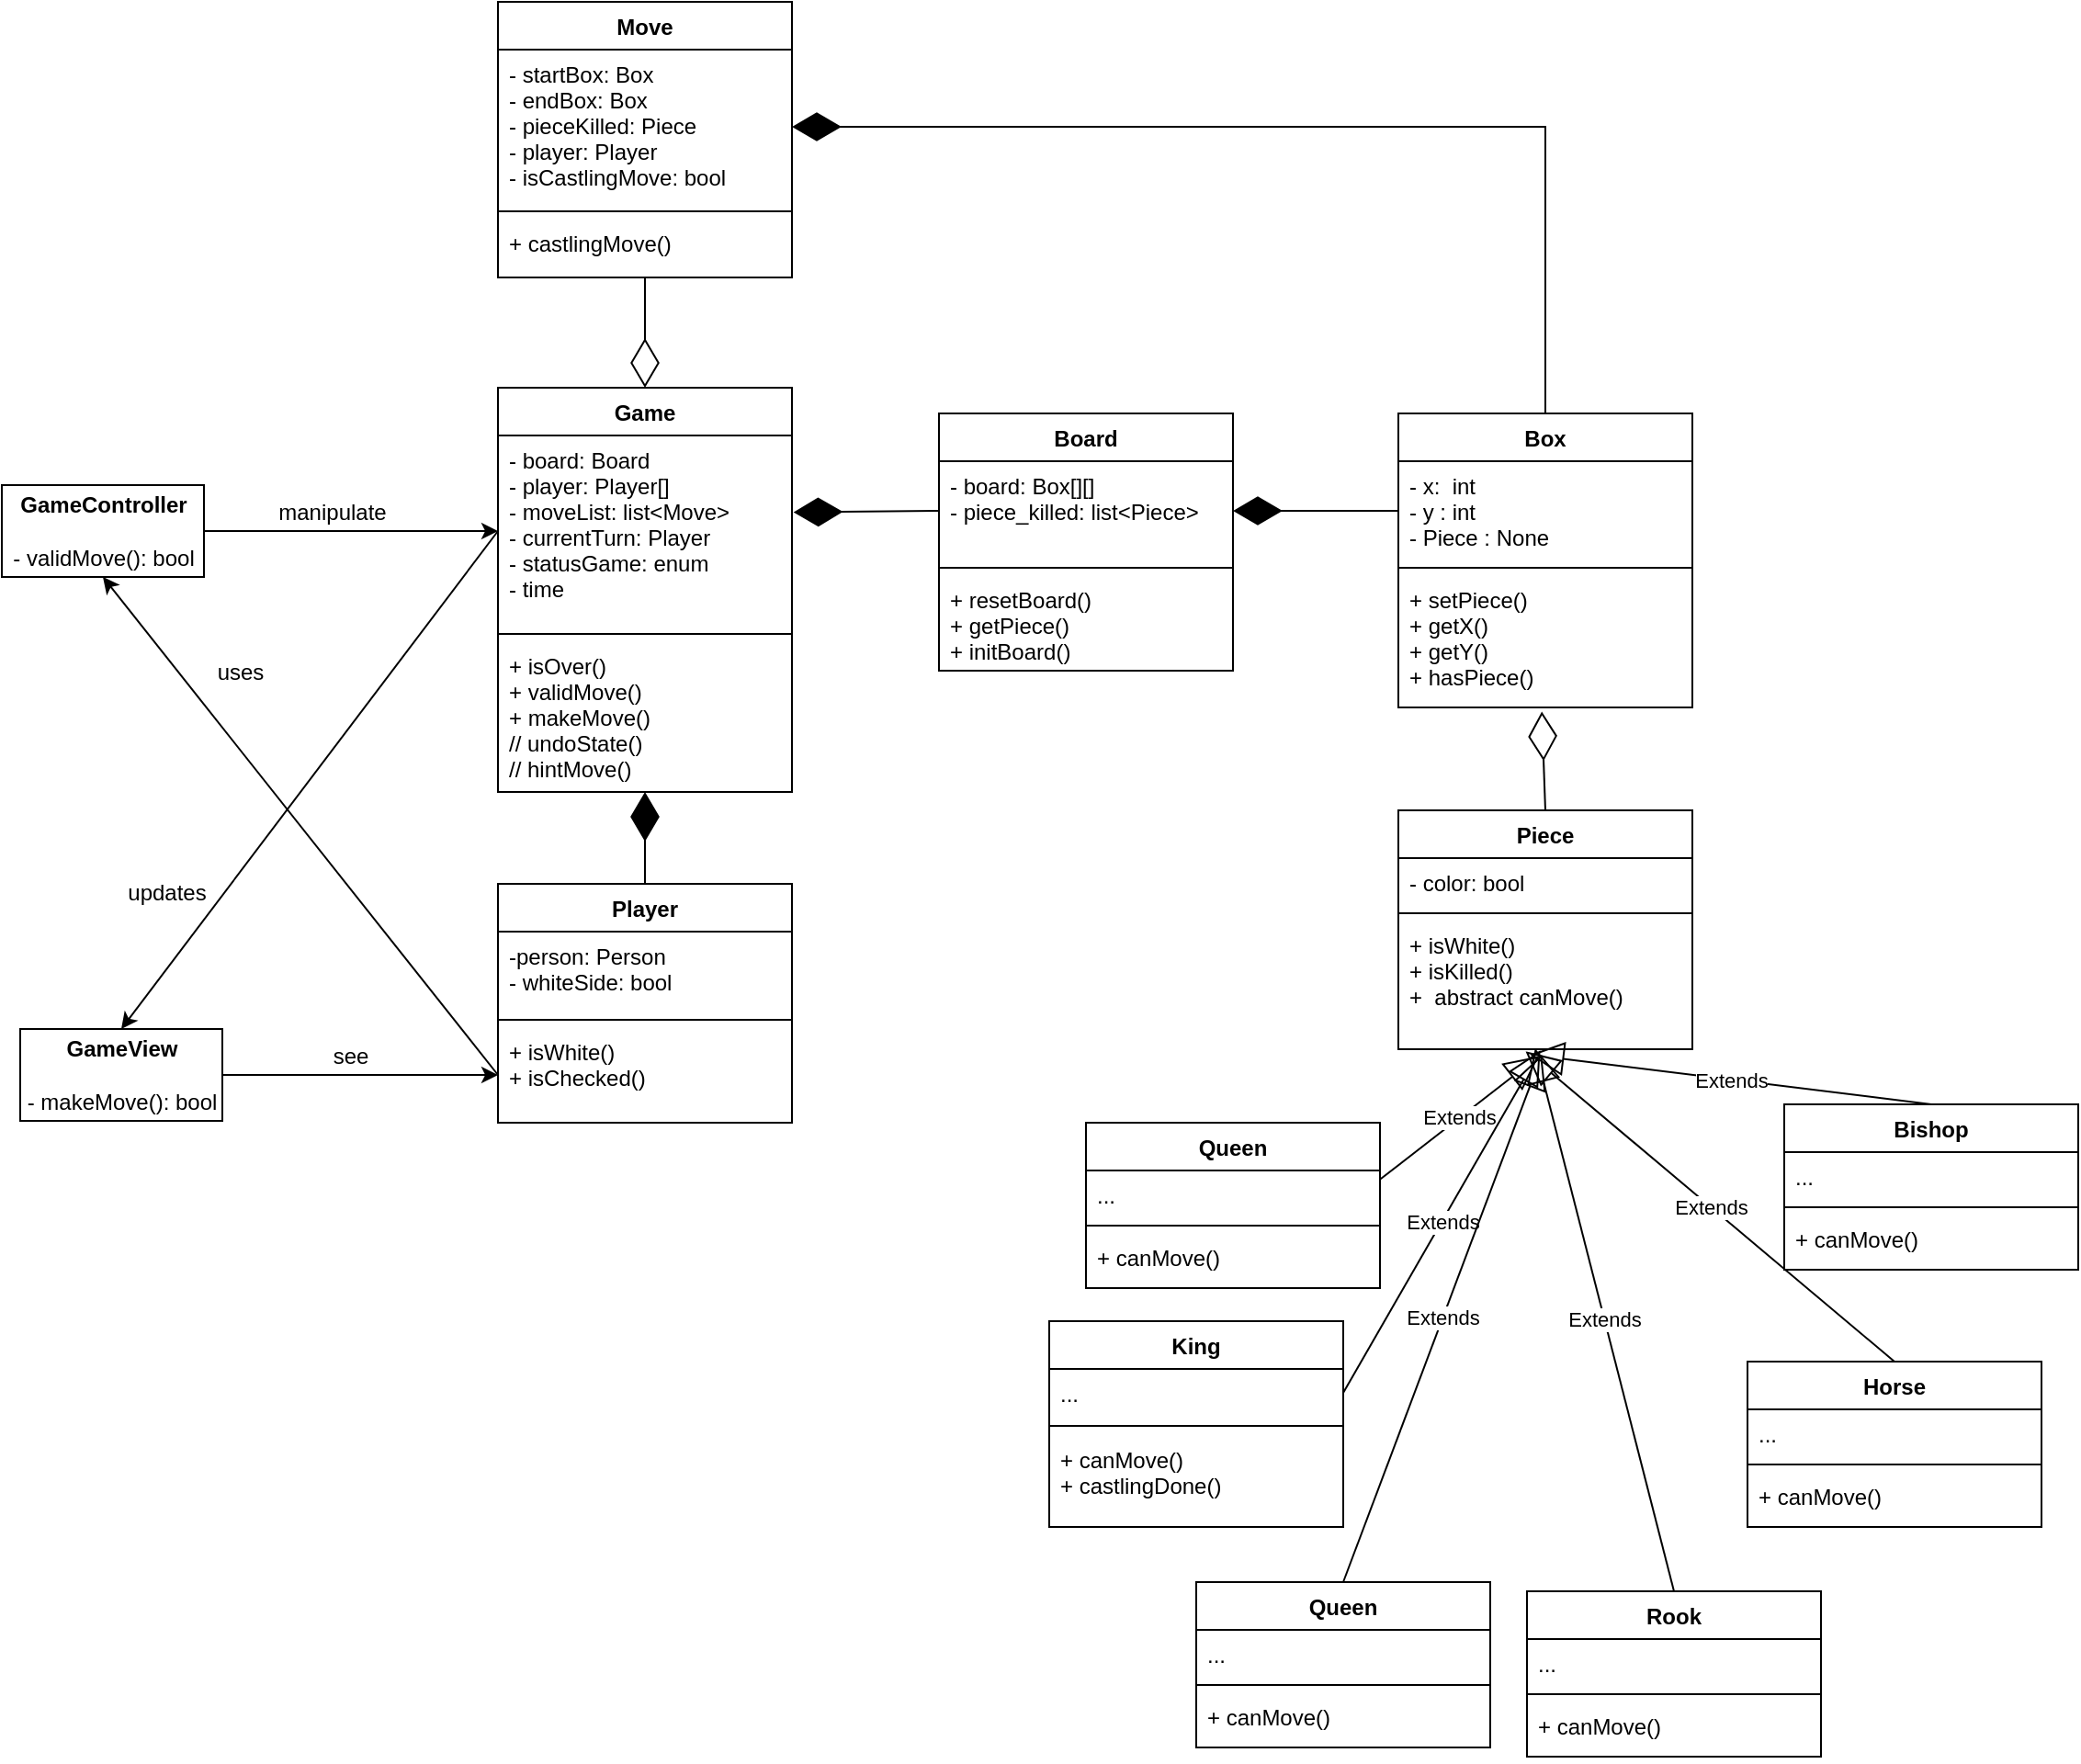 <mxfile version="17.4.3" type="google"><diagram id="C5RBs43oDa-KdzZeNtuy" name="Page-1"><mxGraphModel grid="1" page="1" gridSize="10" guides="1" tooltips="1" connect="1" arrows="1" fold="1" pageScale="1" pageWidth="827" pageHeight="1169" math="0" shadow="0"><root><mxCell id="WIyWlLk6GJQsqaUBKTNV-0"/><mxCell id="WIyWlLk6GJQsqaUBKTNV-1" parent="WIyWlLk6GJQsqaUBKTNV-0"/><mxCell id="S87eP5Map9E0bsZH7pnX-0" value="Piece" style="swimlane;fontStyle=1;align=center;verticalAlign=top;childLayout=stackLayout;horizontal=1;startSize=26;horizontalStack=0;resizeParent=1;resizeParentMax=0;resizeLast=0;collapsible=1;marginBottom=0;" vertex="1" parent="WIyWlLk6GJQsqaUBKTNV-1"><mxGeometry x="640" y="460" width="160" height="130" as="geometry"/></mxCell><mxCell id="S87eP5Map9E0bsZH7pnX-1" value="- color: bool" style="text;strokeColor=none;fillColor=none;align=left;verticalAlign=top;spacingLeft=4;spacingRight=4;overflow=hidden;rotatable=0;points=[[0,0.5],[1,0.5]];portConstraint=eastwest;" vertex="1" parent="S87eP5Map9E0bsZH7pnX-0"><mxGeometry y="26" width="160" height="26" as="geometry"/></mxCell><mxCell id="S87eP5Map9E0bsZH7pnX-2" value="" style="line;strokeWidth=1;fillColor=none;align=left;verticalAlign=middle;spacingTop=-1;spacingLeft=3;spacingRight=3;rotatable=0;labelPosition=right;points=[];portConstraint=eastwest;" vertex="1" parent="S87eP5Map9E0bsZH7pnX-0"><mxGeometry y="52" width="160" height="8" as="geometry"/></mxCell><mxCell id="S87eP5Map9E0bsZH7pnX-3" value="+ isWhite()&#10;+ isKilled()&#10;+  abstract canMove()" style="text;strokeColor=none;fillColor=none;align=left;verticalAlign=top;spacingLeft=4;spacingRight=4;overflow=hidden;rotatable=0;points=[[0,0.5],[1,0.5]];portConstraint=eastwest;" vertex="1" parent="S87eP5Map9E0bsZH7pnX-0"><mxGeometry y="60" width="160" height="70" as="geometry"/></mxCell><mxCell id="S87eP5Map9E0bsZH7pnX-8" value="King" style="swimlane;fontStyle=1;align=center;verticalAlign=top;childLayout=stackLayout;horizontal=1;startSize=26;horizontalStack=0;resizeParent=1;resizeParentMax=0;resizeLast=0;collapsible=1;marginBottom=0;" vertex="1" parent="WIyWlLk6GJQsqaUBKTNV-1"><mxGeometry x="450" y="738" width="160" height="112" as="geometry"/></mxCell><mxCell id="S87eP5Map9E0bsZH7pnX-9" value="..." style="text;strokeColor=none;fillColor=none;align=left;verticalAlign=top;spacingLeft=4;spacingRight=4;overflow=hidden;rotatable=0;points=[[0,0.5],[1,0.5]];portConstraint=eastwest;" vertex="1" parent="S87eP5Map9E0bsZH7pnX-8"><mxGeometry y="26" width="160" height="26" as="geometry"/></mxCell><mxCell id="S87eP5Map9E0bsZH7pnX-10" value="" style="line;strokeWidth=1;fillColor=none;align=left;verticalAlign=middle;spacingTop=-1;spacingLeft=3;spacingRight=3;rotatable=0;labelPosition=right;points=[];portConstraint=eastwest;" vertex="1" parent="S87eP5Map9E0bsZH7pnX-8"><mxGeometry y="52" width="160" height="10" as="geometry"/></mxCell><mxCell id="S87eP5Map9E0bsZH7pnX-11" value="+ canMove()&#10;+ castlingDone()" style="text;strokeColor=none;fillColor=none;align=left;verticalAlign=top;spacingLeft=4;spacingRight=4;overflow=hidden;rotatable=0;points=[[0,0.5],[1,0.5]];portConstraint=eastwest;" vertex="1" parent="S87eP5Map9E0bsZH7pnX-8"><mxGeometry y="62" width="160" height="50" as="geometry"/></mxCell><mxCell id="S87eP5Map9E0bsZH7pnX-12" value="Queen" style="swimlane;fontStyle=1;align=center;verticalAlign=top;childLayout=stackLayout;horizontal=1;startSize=26;horizontalStack=0;resizeParent=1;resizeParentMax=0;resizeLast=0;collapsible=1;marginBottom=0;" vertex="1" parent="WIyWlLk6GJQsqaUBKTNV-1"><mxGeometry x="530" y="880" width="160" height="90" as="geometry"/></mxCell><mxCell id="S87eP5Map9E0bsZH7pnX-13" value="..." style="text;strokeColor=none;fillColor=none;align=left;verticalAlign=top;spacingLeft=4;spacingRight=4;overflow=hidden;rotatable=0;points=[[0,0.5],[1,0.5]];portConstraint=eastwest;" vertex="1" parent="S87eP5Map9E0bsZH7pnX-12"><mxGeometry y="26" width="160" height="26" as="geometry"/></mxCell><mxCell id="S87eP5Map9E0bsZH7pnX-14" value="" style="line;strokeWidth=1;fillColor=none;align=left;verticalAlign=middle;spacingTop=-1;spacingLeft=3;spacingRight=3;rotatable=0;labelPosition=right;points=[];portConstraint=eastwest;" vertex="1" parent="S87eP5Map9E0bsZH7pnX-12"><mxGeometry y="52" width="160" height="8" as="geometry"/></mxCell><mxCell id="S87eP5Map9E0bsZH7pnX-15" value="+ canMove()&#10;" style="text;strokeColor=none;fillColor=none;align=left;verticalAlign=top;spacingLeft=4;spacingRight=4;overflow=hidden;rotatable=0;points=[[0,0.5],[1,0.5]];portConstraint=eastwest;" vertex="1" parent="S87eP5Map9E0bsZH7pnX-12"><mxGeometry y="60" width="160" height="30" as="geometry"/></mxCell><mxCell id="S87eP5Map9E0bsZH7pnX-16" value="Rook&#10;" style="swimlane;fontStyle=1;align=center;verticalAlign=top;childLayout=stackLayout;horizontal=1;startSize=26;horizontalStack=0;resizeParent=1;resizeParentMax=0;resizeLast=0;collapsible=1;marginBottom=0;" vertex="1" parent="WIyWlLk6GJQsqaUBKTNV-1"><mxGeometry x="710" y="885" width="160" height="90" as="geometry"/></mxCell><mxCell id="S87eP5Map9E0bsZH7pnX-17" value="..." style="text;strokeColor=none;fillColor=none;align=left;verticalAlign=top;spacingLeft=4;spacingRight=4;overflow=hidden;rotatable=0;points=[[0,0.5],[1,0.5]];portConstraint=eastwest;" vertex="1" parent="S87eP5Map9E0bsZH7pnX-16"><mxGeometry y="26" width="160" height="26" as="geometry"/></mxCell><mxCell id="S87eP5Map9E0bsZH7pnX-18" value="" style="line;strokeWidth=1;fillColor=none;align=left;verticalAlign=middle;spacingTop=-1;spacingLeft=3;spacingRight=3;rotatable=0;labelPosition=right;points=[];portConstraint=eastwest;" vertex="1" parent="S87eP5Map9E0bsZH7pnX-16"><mxGeometry y="52" width="160" height="8" as="geometry"/></mxCell><mxCell id="S87eP5Map9E0bsZH7pnX-19" value="+ canMove()&#10;" style="text;strokeColor=none;fillColor=none;align=left;verticalAlign=top;spacingLeft=4;spacingRight=4;overflow=hidden;rotatable=0;points=[[0,0.5],[1,0.5]];portConstraint=eastwest;" vertex="1" parent="S87eP5Map9E0bsZH7pnX-16"><mxGeometry y="60" width="160" height="30" as="geometry"/></mxCell><mxCell id="S87eP5Map9E0bsZH7pnX-20" value="Horse" style="swimlane;fontStyle=1;align=center;verticalAlign=top;childLayout=stackLayout;horizontal=1;startSize=26;horizontalStack=0;resizeParent=1;resizeParentMax=0;resizeLast=0;collapsible=1;marginBottom=0;" vertex="1" parent="WIyWlLk6GJQsqaUBKTNV-1"><mxGeometry x="830" y="760" width="160" height="90" as="geometry"/></mxCell><mxCell id="S87eP5Map9E0bsZH7pnX-21" value="..." style="text;strokeColor=none;fillColor=none;align=left;verticalAlign=top;spacingLeft=4;spacingRight=4;overflow=hidden;rotatable=0;points=[[0,0.5],[1,0.5]];portConstraint=eastwest;" vertex="1" parent="S87eP5Map9E0bsZH7pnX-20"><mxGeometry y="26" width="160" height="26" as="geometry"/></mxCell><mxCell id="S87eP5Map9E0bsZH7pnX-22" value="" style="line;strokeWidth=1;fillColor=none;align=left;verticalAlign=middle;spacingTop=-1;spacingLeft=3;spacingRight=3;rotatable=0;labelPosition=right;points=[];portConstraint=eastwest;" vertex="1" parent="S87eP5Map9E0bsZH7pnX-20"><mxGeometry y="52" width="160" height="8" as="geometry"/></mxCell><mxCell id="S87eP5Map9E0bsZH7pnX-23" value="+ canMove()" style="text;strokeColor=none;fillColor=none;align=left;verticalAlign=top;spacingLeft=4;spacingRight=4;overflow=hidden;rotatable=0;points=[[0,0.5],[1,0.5]];portConstraint=eastwest;" vertex="1" parent="S87eP5Map9E0bsZH7pnX-20"><mxGeometry y="60" width="160" height="30" as="geometry"/></mxCell><mxCell id="S87eP5Map9E0bsZH7pnX-24" value="Bishop" style="swimlane;fontStyle=1;align=center;verticalAlign=top;childLayout=stackLayout;horizontal=1;startSize=26;horizontalStack=0;resizeParent=1;resizeParentMax=0;resizeLast=0;collapsible=1;marginBottom=0;" vertex="1" parent="WIyWlLk6GJQsqaUBKTNV-1"><mxGeometry x="850" y="620" width="160" height="90" as="geometry"/></mxCell><mxCell id="S87eP5Map9E0bsZH7pnX-25" value="..." style="text;strokeColor=none;fillColor=none;align=left;verticalAlign=top;spacingLeft=4;spacingRight=4;overflow=hidden;rotatable=0;points=[[0,0.5],[1,0.5]];portConstraint=eastwest;" vertex="1" parent="S87eP5Map9E0bsZH7pnX-24"><mxGeometry y="26" width="160" height="26" as="geometry"/></mxCell><mxCell id="S87eP5Map9E0bsZH7pnX-26" value="" style="line;strokeWidth=1;fillColor=none;align=left;verticalAlign=middle;spacingTop=-1;spacingLeft=3;spacingRight=3;rotatable=0;labelPosition=right;points=[];portConstraint=eastwest;" vertex="1" parent="S87eP5Map9E0bsZH7pnX-24"><mxGeometry y="52" width="160" height="8" as="geometry"/></mxCell><mxCell id="S87eP5Map9E0bsZH7pnX-27" value="+ canMove()" style="text;strokeColor=none;fillColor=none;align=left;verticalAlign=top;spacingLeft=4;spacingRight=4;overflow=hidden;rotatable=0;points=[[0,0.5],[1,0.5]];portConstraint=eastwest;" vertex="1" parent="S87eP5Map9E0bsZH7pnX-24"><mxGeometry y="60" width="160" height="30" as="geometry"/></mxCell><mxCell id="S87eP5Map9E0bsZH7pnX-28" value="Queen" style="swimlane;fontStyle=1;align=center;verticalAlign=top;childLayout=stackLayout;horizontal=1;startSize=26;horizontalStack=0;resizeParent=1;resizeParentMax=0;resizeLast=0;collapsible=1;marginBottom=0;" vertex="1" parent="WIyWlLk6GJQsqaUBKTNV-1"><mxGeometry x="470" y="630" width="160" height="90" as="geometry"/></mxCell><mxCell id="S87eP5Map9E0bsZH7pnX-29" value="..." style="text;strokeColor=none;fillColor=none;align=left;verticalAlign=top;spacingLeft=4;spacingRight=4;overflow=hidden;rotatable=0;points=[[0,0.5],[1,0.5]];portConstraint=eastwest;" vertex="1" parent="S87eP5Map9E0bsZH7pnX-28"><mxGeometry y="26" width="160" height="26" as="geometry"/></mxCell><mxCell id="S87eP5Map9E0bsZH7pnX-30" value="" style="line;strokeWidth=1;fillColor=none;align=left;verticalAlign=middle;spacingTop=-1;spacingLeft=3;spacingRight=3;rotatable=0;labelPosition=right;points=[];portConstraint=eastwest;" vertex="1" parent="S87eP5Map9E0bsZH7pnX-28"><mxGeometry y="52" width="160" height="8" as="geometry"/></mxCell><mxCell id="S87eP5Map9E0bsZH7pnX-31" value="+ canMove()" style="text;strokeColor=none;fillColor=none;align=left;verticalAlign=top;spacingLeft=4;spacingRight=4;overflow=hidden;rotatable=0;points=[[0,0.5],[1,0.5]];portConstraint=eastwest;" vertex="1" parent="S87eP5Map9E0bsZH7pnX-28"><mxGeometry y="60" width="160" height="30" as="geometry"/></mxCell><mxCell id="S87eP5Map9E0bsZH7pnX-34" value="Extends" style="endArrow=block;endSize=16;endFill=0;html=1;rounded=0;entryX=0.465;entryY=0.995;entryDx=0;entryDy=0;entryPerimeter=0;exitX=0.5;exitY=0;exitDx=0;exitDy=0;" edge="1" parent="WIyWlLk6GJQsqaUBKTNV-1" source="S87eP5Map9E0bsZH7pnX-16" target="S87eP5Map9E0bsZH7pnX-3"><mxGeometry width="160" relative="1" as="geometry"><mxPoint x="670" y="800" as="sourcePoint"/><mxPoint x="810" y="810" as="targetPoint"/></mxGeometry></mxCell><mxCell id="S87eP5Map9E0bsZH7pnX-35" value="Extends" style="endArrow=block;endSize=16;endFill=0;html=1;rounded=0;entryX=0.433;entryY=1.017;entryDx=0;entryDy=0;entryPerimeter=0;exitX=0.5;exitY=0;exitDx=0;exitDy=0;" edge="1" parent="WIyWlLk6GJQsqaUBKTNV-1" source="S87eP5Map9E0bsZH7pnX-20" target="S87eP5Map9E0bsZH7pnX-3"><mxGeometry width="160" relative="1" as="geometry"><mxPoint x="991.6" y="530" as="sourcePoint"/><mxPoint x="800" y="895" as="targetPoint"/></mxGeometry></mxCell><mxCell id="S87eP5Map9E0bsZH7pnX-37" value="Extends" style="endArrow=block;endSize=16;endFill=0;html=1;rounded=0;exitX=1.002;exitY=0.179;exitDx=0;exitDy=0;exitPerimeter=0;entryX=0.478;entryY=1.054;entryDx=0;entryDy=0;entryPerimeter=0;" edge="1" parent="WIyWlLk6GJQsqaUBKTNV-1" source="S87eP5Map9E0bsZH7pnX-29" target="S87eP5Map9E0bsZH7pnX-3"><mxGeometry width="160" relative="1" as="geometry"><mxPoint x="650" y="810" as="sourcePoint"/><mxPoint x="440" y="500" as="targetPoint"/></mxGeometry></mxCell><mxCell id="S87eP5Map9E0bsZH7pnX-42" value="Box" style="swimlane;fontStyle=1;align=center;verticalAlign=top;childLayout=stackLayout;horizontal=1;startSize=26;horizontalStack=0;resizeParent=1;resizeParentMax=0;resizeLast=0;collapsible=1;marginBottom=0;" vertex="1" parent="WIyWlLk6GJQsqaUBKTNV-1"><mxGeometry x="640" y="244" width="160" height="160" as="geometry"/></mxCell><mxCell id="S87eP5Map9E0bsZH7pnX-43" value="- x:  int&#10;- y : int&#10;- Piece : None" style="text;strokeColor=none;fillColor=none;align=left;verticalAlign=top;spacingLeft=4;spacingRight=4;overflow=hidden;rotatable=0;points=[[0,0.5],[1,0.5]];portConstraint=eastwest;" vertex="1" parent="S87eP5Map9E0bsZH7pnX-42"><mxGeometry y="26" width="160" height="54" as="geometry"/></mxCell><mxCell id="S87eP5Map9E0bsZH7pnX-44" value="" style="line;strokeWidth=1;fillColor=none;align=left;verticalAlign=middle;spacingTop=-1;spacingLeft=3;spacingRight=3;rotatable=0;labelPosition=right;points=[];portConstraint=eastwest;" vertex="1" parent="S87eP5Map9E0bsZH7pnX-42"><mxGeometry y="80" width="160" height="8" as="geometry"/></mxCell><mxCell id="S87eP5Map9E0bsZH7pnX-45" value="+ setPiece()&#10;+ getX()&#10;+ getY()&#10;+ hasPiece()" style="text;strokeColor=none;fillColor=none;align=left;verticalAlign=top;spacingLeft=4;spacingRight=4;overflow=hidden;rotatable=0;points=[[0,0.5],[1,0.5]];portConstraint=eastwest;" vertex="1" parent="S87eP5Map9E0bsZH7pnX-42"><mxGeometry y="88" width="160" height="72" as="geometry"/></mxCell><mxCell id="S87eP5Map9E0bsZH7pnX-52" value="" style="endArrow=diamondThin;endFill=0;endSize=24;html=1;rounded=0;entryX=0.488;entryY=1.031;entryDx=0;entryDy=0;entryPerimeter=0;exitX=0.5;exitY=0;exitDx=0;exitDy=0;" edge="1" parent="WIyWlLk6GJQsqaUBKTNV-1" source="S87eP5Map9E0bsZH7pnX-0" target="S87eP5Map9E0bsZH7pnX-45"><mxGeometry width="160" relative="1" as="geometry"><mxPoint x="770" y="430" as="sourcePoint"/><mxPoint x="800" y="510" as="targetPoint"/></mxGeometry></mxCell><mxCell id="S87eP5Map9E0bsZH7pnX-53" value="Board" style="swimlane;fontStyle=1;align=center;verticalAlign=top;childLayout=stackLayout;horizontal=1;startSize=26;horizontalStack=0;resizeParent=1;resizeParentMax=0;resizeLast=0;collapsible=1;marginBottom=0;" vertex="1" parent="WIyWlLk6GJQsqaUBKTNV-1"><mxGeometry x="390" y="244" width="160" height="140" as="geometry"/></mxCell><mxCell id="S87eP5Map9E0bsZH7pnX-54" value="- board: Box[][]&#10;- piece_killed: list&lt;Piece&gt;" style="text;strokeColor=none;fillColor=none;align=left;verticalAlign=top;spacingLeft=4;spacingRight=4;overflow=hidden;rotatable=0;points=[[0,0.5],[1,0.5]];portConstraint=eastwest;" vertex="1" parent="S87eP5Map9E0bsZH7pnX-53"><mxGeometry y="26" width="160" height="54" as="geometry"/></mxCell><mxCell id="S87eP5Map9E0bsZH7pnX-55" value="" style="line;strokeWidth=1;fillColor=none;align=left;verticalAlign=middle;spacingTop=-1;spacingLeft=3;spacingRight=3;rotatable=0;labelPosition=right;points=[];portConstraint=eastwest;" vertex="1" parent="S87eP5Map9E0bsZH7pnX-53"><mxGeometry y="80" width="160" height="8" as="geometry"/></mxCell><mxCell id="S87eP5Map9E0bsZH7pnX-56" value="+ resetBoard()&#10;+ getPiece()&#10;+ initBoard()&#10;" style="text;strokeColor=none;fillColor=none;align=left;verticalAlign=top;spacingLeft=4;spacingRight=4;overflow=hidden;rotatable=0;points=[[0,0.5],[1,0.5]];portConstraint=eastwest;" vertex="1" parent="S87eP5Map9E0bsZH7pnX-53"><mxGeometry y="88" width="160" height="52" as="geometry"/></mxCell><mxCell id="S87eP5Map9E0bsZH7pnX-32" value="Extends" style="endArrow=block;endSize=16;endFill=0;html=1;rounded=0;exitX=1;exitY=0.5;exitDx=0;exitDy=0;entryX=0.483;entryY=1.009;entryDx=0;entryDy=0;entryPerimeter=0;" edge="1" parent="WIyWlLk6GJQsqaUBKTNV-1" source="S87eP5Map9E0bsZH7pnX-9" target="S87eP5Map9E0bsZH7pnX-3"><mxGeometry width="160" relative="1" as="geometry"><mxPoint x="730" y="690" as="sourcePoint"/><mxPoint x="370" y="500" as="targetPoint"/></mxGeometry></mxCell><mxCell id="S87eP5Map9E0bsZH7pnX-33" value="Extends" style="endArrow=block;endSize=16;endFill=0;html=1;rounded=0;exitX=0.5;exitY=0;exitDx=0;exitDy=0;entryX=0.488;entryY=1.043;entryDx=0;entryDy=0;entryPerimeter=0;" edge="1" parent="WIyWlLk6GJQsqaUBKTNV-1" source="S87eP5Map9E0bsZH7pnX-12" target="S87eP5Map9E0bsZH7pnX-3"><mxGeometry width="160" relative="1" as="geometry"><mxPoint x="738.08" y="698.53" as="sourcePoint"/><mxPoint x="560" y="500" as="targetPoint"/></mxGeometry></mxCell><mxCell id="68gBAVPN-CGsX9ZII1Hj-8" value="Extends" style="endArrow=block;endSize=16;endFill=0;html=1;rounded=0;exitX=0.5;exitY=0;exitDx=0;exitDy=0;entryX=0.448;entryY=1.043;entryDx=0;entryDy=0;entryPerimeter=0;" edge="1" parent="WIyWlLk6GJQsqaUBKTNV-1" source="S87eP5Map9E0bsZH7pnX-24" target="S87eP5Map9E0bsZH7pnX-3"><mxGeometry width="160" relative="1" as="geometry"><mxPoint x="460" y="660" as="sourcePoint"/><mxPoint x="620" y="660" as="targetPoint"/></mxGeometry></mxCell><mxCell id="68gBAVPN-CGsX9ZII1Hj-9" value="" style="endArrow=diamondThin;endFill=1;endSize=24;html=1;rounded=0;exitX=0;exitY=0.5;exitDx=0;exitDy=0;entryX=1;entryY=0.5;entryDx=0;entryDy=0;" edge="1" parent="WIyWlLk6GJQsqaUBKTNV-1" source="S87eP5Map9E0bsZH7pnX-43" target="S87eP5Map9E0bsZH7pnX-54"><mxGeometry width="160" relative="1" as="geometry"><mxPoint x="470" y="380" as="sourcePoint"/><mxPoint x="620" y="370" as="targetPoint"/></mxGeometry></mxCell><mxCell id="68gBAVPN-CGsX9ZII1Hj-19" value="Game" style="swimlane;fontStyle=1;align=center;verticalAlign=top;childLayout=stackLayout;horizontal=1;startSize=26;horizontalStack=0;resizeParent=1;resizeParentMax=0;resizeLast=0;collapsible=1;marginBottom=0;" vertex="1" parent="WIyWlLk6GJQsqaUBKTNV-1"><mxGeometry x="150" y="230" width="160" height="220" as="geometry"/></mxCell><mxCell id="68gBAVPN-CGsX9ZII1Hj-20" value="- board: Board&#10;- player: Player[]&#10;- moveList: list&lt;Move&gt;&#10;- currentTurn: Player&#10;- statusGame: enum&#10;- time&#10;&#10;" style="text;strokeColor=none;fillColor=none;align=left;verticalAlign=top;spacingLeft=4;spacingRight=4;overflow=hidden;rotatable=0;points=[[0,0.5],[1,0.5]];portConstraint=eastwest;" vertex="1" parent="68gBAVPN-CGsX9ZII1Hj-19"><mxGeometry y="26" width="160" height="104" as="geometry"/></mxCell><mxCell id="68gBAVPN-CGsX9ZII1Hj-21" value="" style="line;strokeWidth=1;fillColor=none;align=left;verticalAlign=middle;spacingTop=-1;spacingLeft=3;spacingRight=3;rotatable=0;labelPosition=right;points=[];portConstraint=eastwest;" vertex="1" parent="68gBAVPN-CGsX9ZII1Hj-19"><mxGeometry y="130" width="160" height="8" as="geometry"/></mxCell><mxCell id="68gBAVPN-CGsX9ZII1Hj-22" value="+ isOver()&#10;+ validMove()&#10;+ makeMove()&#10;// undoState()&#10;// hintMove()&#10;" style="text;strokeColor=none;fillColor=none;align=left;verticalAlign=top;spacingLeft=4;spacingRight=4;overflow=hidden;rotatable=0;points=[[0,0.5],[1,0.5]];portConstraint=eastwest;" vertex="1" parent="68gBAVPN-CGsX9ZII1Hj-19"><mxGeometry y="138" width="160" height="82" as="geometry"/></mxCell><mxCell id="68gBAVPN-CGsX9ZII1Hj-25" value="" style="endArrow=diamondThin;endFill=1;endSize=24;html=1;rounded=0;exitX=0;exitY=0.5;exitDx=0;exitDy=0;entryX=1.005;entryY=0.402;entryDx=0;entryDy=0;entryPerimeter=0;" edge="1" parent="WIyWlLk6GJQsqaUBKTNV-1" source="S87eP5Map9E0bsZH7pnX-54" target="68gBAVPN-CGsX9ZII1Hj-20"><mxGeometry width="160" relative="1" as="geometry"><mxPoint x="230" y="370" as="sourcePoint"/><mxPoint x="390" y="370" as="targetPoint"/></mxGeometry></mxCell><mxCell id="68gBAVPN-CGsX9ZII1Hj-27" value="Move" style="swimlane;fontStyle=1;align=center;verticalAlign=top;childLayout=stackLayout;horizontal=1;startSize=26;horizontalStack=0;resizeParent=1;resizeParentMax=0;resizeLast=0;collapsible=1;marginBottom=0;" vertex="1" parent="WIyWlLk6GJQsqaUBKTNV-1"><mxGeometry x="150" y="20" width="160" height="150" as="geometry"/></mxCell><mxCell id="68gBAVPN-CGsX9ZII1Hj-28" value="- startBox: Box&#10;- endBox: Box&#10;- pieceKilled: Piece&#10;- player: Player&#10;- isCastlingMove: bool" style="text;strokeColor=none;fillColor=none;align=left;verticalAlign=top;spacingLeft=4;spacingRight=4;overflow=hidden;rotatable=0;points=[[0,0.5],[1,0.5]];portConstraint=eastwest;" vertex="1" parent="68gBAVPN-CGsX9ZII1Hj-27"><mxGeometry y="26" width="160" height="84" as="geometry"/></mxCell><mxCell id="68gBAVPN-CGsX9ZII1Hj-29" value="" style="line;strokeWidth=1;fillColor=none;align=left;verticalAlign=middle;spacingTop=-1;spacingLeft=3;spacingRight=3;rotatable=0;labelPosition=right;points=[];portConstraint=eastwest;" vertex="1" parent="68gBAVPN-CGsX9ZII1Hj-27"><mxGeometry y="110" width="160" height="8" as="geometry"/></mxCell><mxCell id="68gBAVPN-CGsX9ZII1Hj-30" value="+ castlingMove()" style="text;strokeColor=none;fillColor=none;align=left;verticalAlign=top;spacingLeft=4;spacingRight=4;overflow=hidden;rotatable=0;points=[[0,0.5],[1,0.5]];portConstraint=eastwest;" vertex="1" parent="68gBAVPN-CGsX9ZII1Hj-27"><mxGeometry y="118" width="160" height="32" as="geometry"/></mxCell><mxCell id="68gBAVPN-CGsX9ZII1Hj-31" value="" style="endArrow=diamondThin;endFill=0;endSize=24;html=1;rounded=0;entryX=0.5;entryY=0;entryDx=0;entryDy=0;" edge="1" parent="WIyWlLk6GJQsqaUBKTNV-1" source="68gBAVPN-CGsX9ZII1Hj-30" target="68gBAVPN-CGsX9ZII1Hj-19"><mxGeometry width="160" relative="1" as="geometry"><mxPoint x="330" y="120" as="sourcePoint"/><mxPoint x="490" y="120" as="targetPoint"/></mxGeometry></mxCell><mxCell id="68gBAVPN-CGsX9ZII1Hj-34" value="" style="endArrow=diamondThin;endFill=1;endSize=24;html=1;rounded=0;exitX=0.5;exitY=0;exitDx=0;exitDy=0;entryX=1;entryY=0.5;entryDx=0;entryDy=0;" edge="1" parent="WIyWlLk6GJQsqaUBKTNV-1" source="S87eP5Map9E0bsZH7pnX-42" target="68gBAVPN-CGsX9ZII1Hj-28"><mxGeometry width="160" relative="1" as="geometry"><mxPoint x="420" y="210" as="sourcePoint"/><mxPoint x="580" y="210" as="targetPoint"/><Array as="points"><mxPoint x="720" y="88"/></Array></mxGeometry></mxCell><mxCell id="68gBAVPN-CGsX9ZII1Hj-35" value="Player" style="swimlane;fontStyle=1;align=center;verticalAlign=top;childLayout=stackLayout;horizontal=1;startSize=26;horizontalStack=0;resizeParent=1;resizeParentMax=0;resizeLast=0;collapsible=1;marginBottom=0;" vertex="1" parent="WIyWlLk6GJQsqaUBKTNV-1"><mxGeometry x="150" y="500" width="160" height="130" as="geometry"/></mxCell><mxCell id="68gBAVPN-CGsX9ZII1Hj-36" value="-person: Person&#10;- whiteSide: bool" style="text;strokeColor=none;fillColor=none;align=left;verticalAlign=top;spacingLeft=4;spacingRight=4;overflow=hidden;rotatable=0;points=[[0,0.5],[1,0.5]];portConstraint=eastwest;" vertex="1" parent="68gBAVPN-CGsX9ZII1Hj-35"><mxGeometry y="26" width="160" height="44" as="geometry"/></mxCell><mxCell id="68gBAVPN-CGsX9ZII1Hj-37" value="" style="line;strokeWidth=1;fillColor=none;align=left;verticalAlign=middle;spacingTop=-1;spacingLeft=3;spacingRight=3;rotatable=0;labelPosition=right;points=[];portConstraint=eastwest;" vertex="1" parent="68gBAVPN-CGsX9ZII1Hj-35"><mxGeometry y="70" width="160" height="8" as="geometry"/></mxCell><mxCell id="68gBAVPN-CGsX9ZII1Hj-38" value="+ isWhite()&#10;+ isChecked()" style="text;strokeColor=none;fillColor=none;align=left;verticalAlign=top;spacingLeft=4;spacingRight=4;overflow=hidden;rotatable=0;points=[[0,0.5],[1,0.5]];portConstraint=eastwest;" vertex="1" parent="68gBAVPN-CGsX9ZII1Hj-35"><mxGeometry y="78" width="160" height="52" as="geometry"/></mxCell><mxCell id="68gBAVPN-CGsX9ZII1Hj-40" value="" style="endArrow=diamondThin;endFill=1;endSize=24;html=1;rounded=0;exitX=0.5;exitY=0;exitDx=0;exitDy=0;" edge="1" parent="WIyWlLk6GJQsqaUBKTNV-1" source="68gBAVPN-CGsX9ZII1Hj-35" target="68gBAVPN-CGsX9ZII1Hj-22"><mxGeometry width="160" relative="1" as="geometry"><mxPoint x="320" y="370" as="sourcePoint"/><mxPoint x="480" y="370" as="targetPoint"/></mxGeometry></mxCell><mxCell id="68gBAVPN-CGsX9ZII1Hj-47" style="edgeStyle=orthogonalEdgeStyle;rounded=0;orthogonalLoop=1;jettySize=auto;html=1;" edge="1" parent="WIyWlLk6GJQsqaUBKTNV-1" source="68gBAVPN-CGsX9ZII1Hj-41" target="68gBAVPN-CGsX9ZII1Hj-20"><mxGeometry relative="1" as="geometry"/></mxCell><mxCell id="68gBAVPN-CGsX9ZII1Hj-41" value="&lt;b&gt;GameController&lt;/b&gt;&lt;br&gt;&lt;br&gt;- validMove(): bool" style="html=1;" vertex="1" parent="WIyWlLk6GJQsqaUBKTNV-1"><mxGeometry x="-120" y="283" width="110" height="50" as="geometry"/></mxCell><mxCell id="68gBAVPN-CGsX9ZII1Hj-48" style="edgeStyle=orthogonalEdgeStyle;rounded=0;orthogonalLoop=1;jettySize=auto;html=1;" edge="1" parent="WIyWlLk6GJQsqaUBKTNV-1" source="68gBAVPN-CGsX9ZII1Hj-42" target="68gBAVPN-CGsX9ZII1Hj-38"><mxGeometry relative="1" as="geometry"/></mxCell><mxCell id="68gBAVPN-CGsX9ZII1Hj-42" value="&lt;b&gt;GameView&lt;/b&gt;&lt;br&gt;&lt;br&gt;- makeMove(): bool" style="html=1;" vertex="1" parent="WIyWlLk6GJQsqaUBKTNV-1"><mxGeometry x="-110" y="579" width="110" height="50" as="geometry"/></mxCell><mxCell id="68gBAVPN-CGsX9ZII1Hj-51" value="" style="endArrow=classic;html=1;rounded=0;exitX=0;exitY=0.5;exitDx=0;exitDy=0;entryX=0.5;entryY=1;entryDx=0;entryDy=0;" edge="1" parent="WIyWlLk6GJQsqaUBKTNV-1" source="68gBAVPN-CGsX9ZII1Hj-38" target="68gBAVPN-CGsX9ZII1Hj-41"><mxGeometry width="50" height="50" relative="1" as="geometry"><mxPoint x="220" y="400" as="sourcePoint"/><mxPoint x="270" y="350" as="targetPoint"/></mxGeometry></mxCell><mxCell id="68gBAVPN-CGsX9ZII1Hj-52" value="" style="endArrow=classic;html=1;rounded=0;exitX=0;exitY=0.5;exitDx=0;exitDy=0;entryX=0.5;entryY=0;entryDx=0;entryDy=0;" edge="1" parent="WIyWlLk6GJQsqaUBKTNV-1" source="68gBAVPN-CGsX9ZII1Hj-20" target="68gBAVPN-CGsX9ZII1Hj-42"><mxGeometry width="50" height="50" relative="1" as="geometry"><mxPoint x="95" y="660.5" as="sourcePoint"/><mxPoint x="-110" y="420" as="targetPoint"/></mxGeometry></mxCell><mxCell id="68gBAVPN-CGsX9ZII1Hj-53" value="manipulate" style="text;html=1;strokeColor=none;fillColor=none;align=center;verticalAlign=middle;whiteSpace=wrap;rounded=0;" vertex="1" parent="WIyWlLk6GJQsqaUBKTNV-1"><mxGeometry x="30" y="283" width="60" height="30" as="geometry"/></mxCell><mxCell id="68gBAVPN-CGsX9ZII1Hj-54" value="see" style="text;html=1;strokeColor=none;fillColor=none;align=center;verticalAlign=middle;whiteSpace=wrap;rounded=0;" vertex="1" parent="WIyWlLk6GJQsqaUBKTNV-1"><mxGeometry x="40" y="579" width="60" height="30" as="geometry"/></mxCell><mxCell id="68gBAVPN-CGsX9ZII1Hj-56" value="uses" style="text;html=1;strokeColor=none;fillColor=none;align=center;verticalAlign=middle;whiteSpace=wrap;rounded=0;" vertex="1" parent="WIyWlLk6GJQsqaUBKTNV-1"><mxGeometry x="-20" y="370" width="60" height="30" as="geometry"/></mxCell><mxCell id="68gBAVPN-CGsX9ZII1Hj-57" value="updates" style="text;html=1;strokeColor=none;fillColor=none;align=center;verticalAlign=middle;whiteSpace=wrap;rounded=0;" vertex="1" parent="WIyWlLk6GJQsqaUBKTNV-1"><mxGeometry x="-60" y="490" width="60" height="30" as="geometry"/></mxCell></root></mxGraphModel></diagram></mxfile>